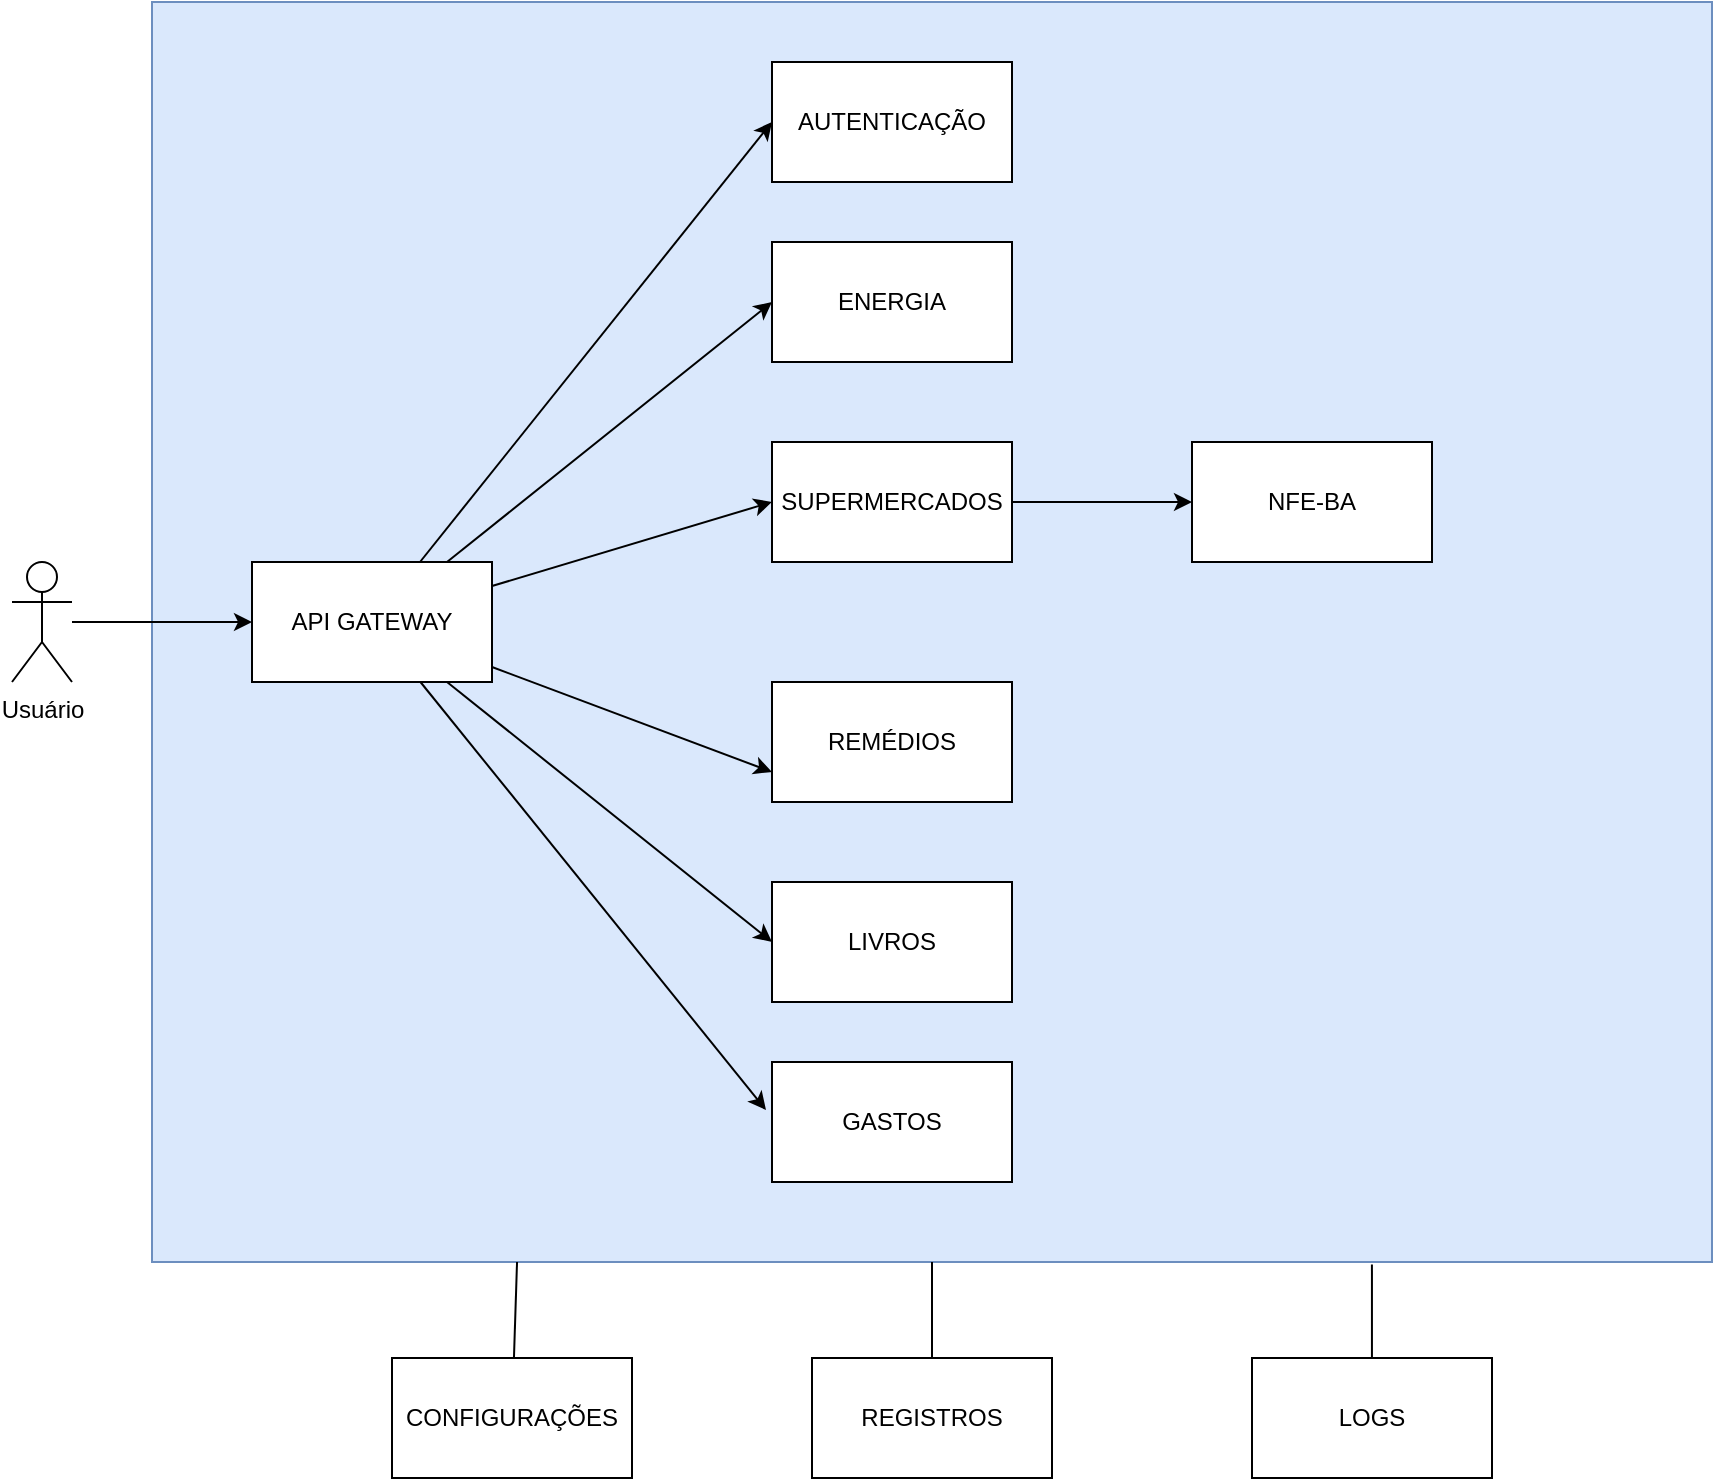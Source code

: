 <mxfile version="19.0.0" type="device"><diagram id="MxWBgo9OkskNwTC8IfR8" name="Page-1"><mxGraphModel dx="1426" dy="828" grid="1" gridSize="10" guides="1" tooltips="1" connect="1" arrows="1" fold="1" page="1" pageScale="1" pageWidth="1169" pageHeight="827" math="0" shadow="0"><root><mxCell id="0"/><mxCell id="1" parent="0"/><mxCell id="v7anAxAk3aXrUOUUDas8-21" value="" style="rounded=0;whiteSpace=wrap;html=1;fillColor=#dae8fc;strokeColor=#6c8ebf;" vertex="1" parent="1"><mxGeometry x="120" y="50" width="780" height="630" as="geometry"/></mxCell><mxCell id="mi-WX1YcxeQDYhKzjw-G-1" value="Usuário" style="shape=umlActor;verticalLabelPosition=bottom;verticalAlign=top;html=1;outlineConnect=0;" parent="1" vertex="1"><mxGeometry x="50" y="330" width="30" height="60" as="geometry"/></mxCell><mxCell id="v7anAxAk3aXrUOUUDas8-4" style="edgeStyle=none;rounded=0;orthogonalLoop=1;jettySize=auto;html=1;entryX=0;entryY=0.5;entryDx=0;entryDy=0;startArrow=none;startFill=0;" edge="1" parent="1" source="mi-WX1YcxeQDYhKzjw-G-2" target="mi-WX1YcxeQDYhKzjw-G-4"><mxGeometry relative="1" as="geometry"/></mxCell><mxCell id="v7anAxAk3aXrUOUUDas8-7" style="edgeStyle=none;rounded=0;orthogonalLoop=1;jettySize=auto;html=1;entryX=0;entryY=0.5;entryDx=0;entryDy=0;startArrow=none;startFill=0;" edge="1" parent="1" source="mi-WX1YcxeQDYhKzjw-G-2" target="mi-WX1YcxeQDYhKzjw-G-6"><mxGeometry relative="1" as="geometry"/></mxCell><mxCell id="v7anAxAk3aXrUOUUDas8-8" style="edgeStyle=none;rounded=0;orthogonalLoop=1;jettySize=auto;html=1;startArrow=none;startFill=0;entryX=0;entryY=0.75;entryDx=0;entryDy=0;" edge="1" parent="1" source="mi-WX1YcxeQDYhKzjw-G-2" target="mi-WX1YcxeQDYhKzjw-G-9"><mxGeometry relative="1" as="geometry"/></mxCell><mxCell id="v7anAxAk3aXrUOUUDas8-10" style="edgeStyle=none;rounded=0;orthogonalLoop=1;jettySize=auto;html=1;entryX=-0.025;entryY=0.4;entryDx=0;entryDy=0;entryPerimeter=0;startArrow=none;startFill=0;" edge="1" parent="1" source="mi-WX1YcxeQDYhKzjw-G-2" target="mi-WX1YcxeQDYhKzjw-G-8"><mxGeometry relative="1" as="geometry"/></mxCell><mxCell id="v7anAxAk3aXrUOUUDas8-32" style="edgeStyle=none;rounded=0;orthogonalLoop=1;jettySize=auto;html=1;entryX=0;entryY=0.5;entryDx=0;entryDy=0;startArrow=none;startFill=0;endArrow=classic;endFill=1;" edge="1" parent="1" source="mi-WX1YcxeQDYhKzjw-G-2" target="mi-WX1YcxeQDYhKzjw-G-10"><mxGeometry relative="1" as="geometry"/></mxCell><mxCell id="v7anAxAk3aXrUOUUDas8-33" style="edgeStyle=none;rounded=0;orthogonalLoop=1;jettySize=auto;html=1;entryX=0;entryY=0.5;entryDx=0;entryDy=0;startArrow=none;startFill=0;endArrow=classic;endFill=1;" edge="1" parent="1" source="mi-WX1YcxeQDYhKzjw-G-2" target="mi-WX1YcxeQDYhKzjw-G-7"><mxGeometry relative="1" as="geometry"/></mxCell><mxCell id="mi-WX1YcxeQDYhKzjw-G-2" value="API GATEWAY" style="rounded=0;whiteSpace=wrap;html=1;" parent="1" vertex="1"><mxGeometry x="170" y="330" width="120" height="60" as="geometry"/></mxCell><mxCell id="mi-WX1YcxeQDYhKzjw-G-3" value="" style="endArrow=classic;startArrow=none;html=1;rounded=0;startFill=0;" parent="1" source="mi-WX1YcxeQDYhKzjw-G-1" target="mi-WX1YcxeQDYhKzjw-G-2" edge="1"><mxGeometry width="50" height="50" relative="1" as="geometry"><mxPoint x="140" y="360" as="sourcePoint"/><mxPoint x="170" y="370" as="targetPoint"/></mxGeometry></mxCell><mxCell id="mi-WX1YcxeQDYhKzjw-G-4" value="ENERGIA" style="rounded=0;whiteSpace=wrap;html=1;" parent="1" vertex="1"><mxGeometry x="430" y="170" width="120" height="60" as="geometry"/></mxCell><mxCell id="mi-WX1YcxeQDYhKzjw-G-5" value="NFE-BA" style="rounded=0;whiteSpace=wrap;html=1;" parent="1" vertex="1"><mxGeometry x="640" y="270" width="120" height="60" as="geometry"/></mxCell><mxCell id="v7anAxAk3aXrUOUUDas8-6" style="edgeStyle=none;rounded=0;orthogonalLoop=1;jettySize=auto;html=1;entryX=0;entryY=0.5;entryDx=0;entryDy=0;startArrow=none;startFill=0;" edge="1" parent="1" source="mi-WX1YcxeQDYhKzjw-G-6" target="mi-WX1YcxeQDYhKzjw-G-5"><mxGeometry relative="1" as="geometry"/></mxCell><mxCell id="mi-WX1YcxeQDYhKzjw-G-6" value="SUPERMERCADOS" style="rounded=0;whiteSpace=wrap;html=1;" parent="1" vertex="1"><mxGeometry x="430" y="270" width="120" height="60" as="geometry"/></mxCell><mxCell id="mi-WX1YcxeQDYhKzjw-G-7" value="LIVROS" style="rounded=0;whiteSpace=wrap;html=1;" parent="1" vertex="1"><mxGeometry x="430" y="490" width="120" height="60" as="geometry"/></mxCell><mxCell id="mi-WX1YcxeQDYhKzjw-G-8" value="GASTOS" style="rounded=0;whiteSpace=wrap;html=1;" parent="1" vertex="1"><mxGeometry x="430" y="580" width="120" height="60" as="geometry"/></mxCell><mxCell id="mi-WX1YcxeQDYhKzjw-G-9" value="REMÉDIOS" style="rounded=0;whiteSpace=wrap;html=1;" parent="1" vertex="1"><mxGeometry x="430" y="390" width="120" height="60" as="geometry"/></mxCell><mxCell id="mi-WX1YcxeQDYhKzjw-G-10" value="AUTENTICAÇÃO" style="rounded=0;whiteSpace=wrap;html=1;" parent="1" vertex="1"><mxGeometry x="430" y="80" width="120" height="60" as="geometry"/></mxCell><mxCell id="v7anAxAk3aXrUOUUDas8-23" style="edgeStyle=none;rounded=0;orthogonalLoop=1;jettySize=auto;html=1;entryX=0.234;entryY=1;entryDx=0;entryDy=0;entryPerimeter=0;startArrow=none;startFill=0;endArrow=none;endFill=0;" edge="1" parent="1" source="mi-WX1YcxeQDYhKzjw-G-11" target="v7anAxAk3aXrUOUUDas8-21"><mxGeometry relative="1" as="geometry"/></mxCell><mxCell id="mi-WX1YcxeQDYhKzjw-G-11" value="CONFIGURAÇÕES" style="rounded=0;whiteSpace=wrap;html=1;" parent="1" vertex="1"><mxGeometry x="240" y="728" width="120" height="60" as="geometry"/></mxCell><mxCell id="v7anAxAk3aXrUOUUDas8-28" style="edgeStyle=none;rounded=0;orthogonalLoop=1;jettySize=auto;html=1;startArrow=none;startFill=0;endArrow=none;endFill=0;" edge="1" parent="1" source="mi-WX1YcxeQDYhKzjw-G-12" target="v7anAxAk3aXrUOUUDas8-21"><mxGeometry relative="1" as="geometry"/></mxCell><mxCell id="mi-WX1YcxeQDYhKzjw-G-12" value="REGISTROS" style="rounded=0;whiteSpace=wrap;html=1;" parent="1" vertex="1"><mxGeometry x="450" y="728" width="120" height="60" as="geometry"/></mxCell><mxCell id="v7anAxAk3aXrUOUUDas8-30" style="edgeStyle=none;rounded=0;orthogonalLoop=1;jettySize=auto;html=1;startArrow=none;startFill=0;endArrow=none;endFill=0;entryX=0.782;entryY=1.002;entryDx=0;entryDy=0;entryPerimeter=0;" edge="1" parent="1" source="mi-WX1YcxeQDYhKzjw-G-13" target="v7anAxAk3aXrUOUUDas8-21"><mxGeometry relative="1" as="geometry"/></mxCell><mxCell id="mi-WX1YcxeQDYhKzjw-G-13" value="LOGS" style="rounded=0;whiteSpace=wrap;html=1;" parent="1" vertex="1"><mxGeometry x="670" y="728" width="120" height="60" as="geometry"/></mxCell></root></mxGraphModel></diagram></mxfile>